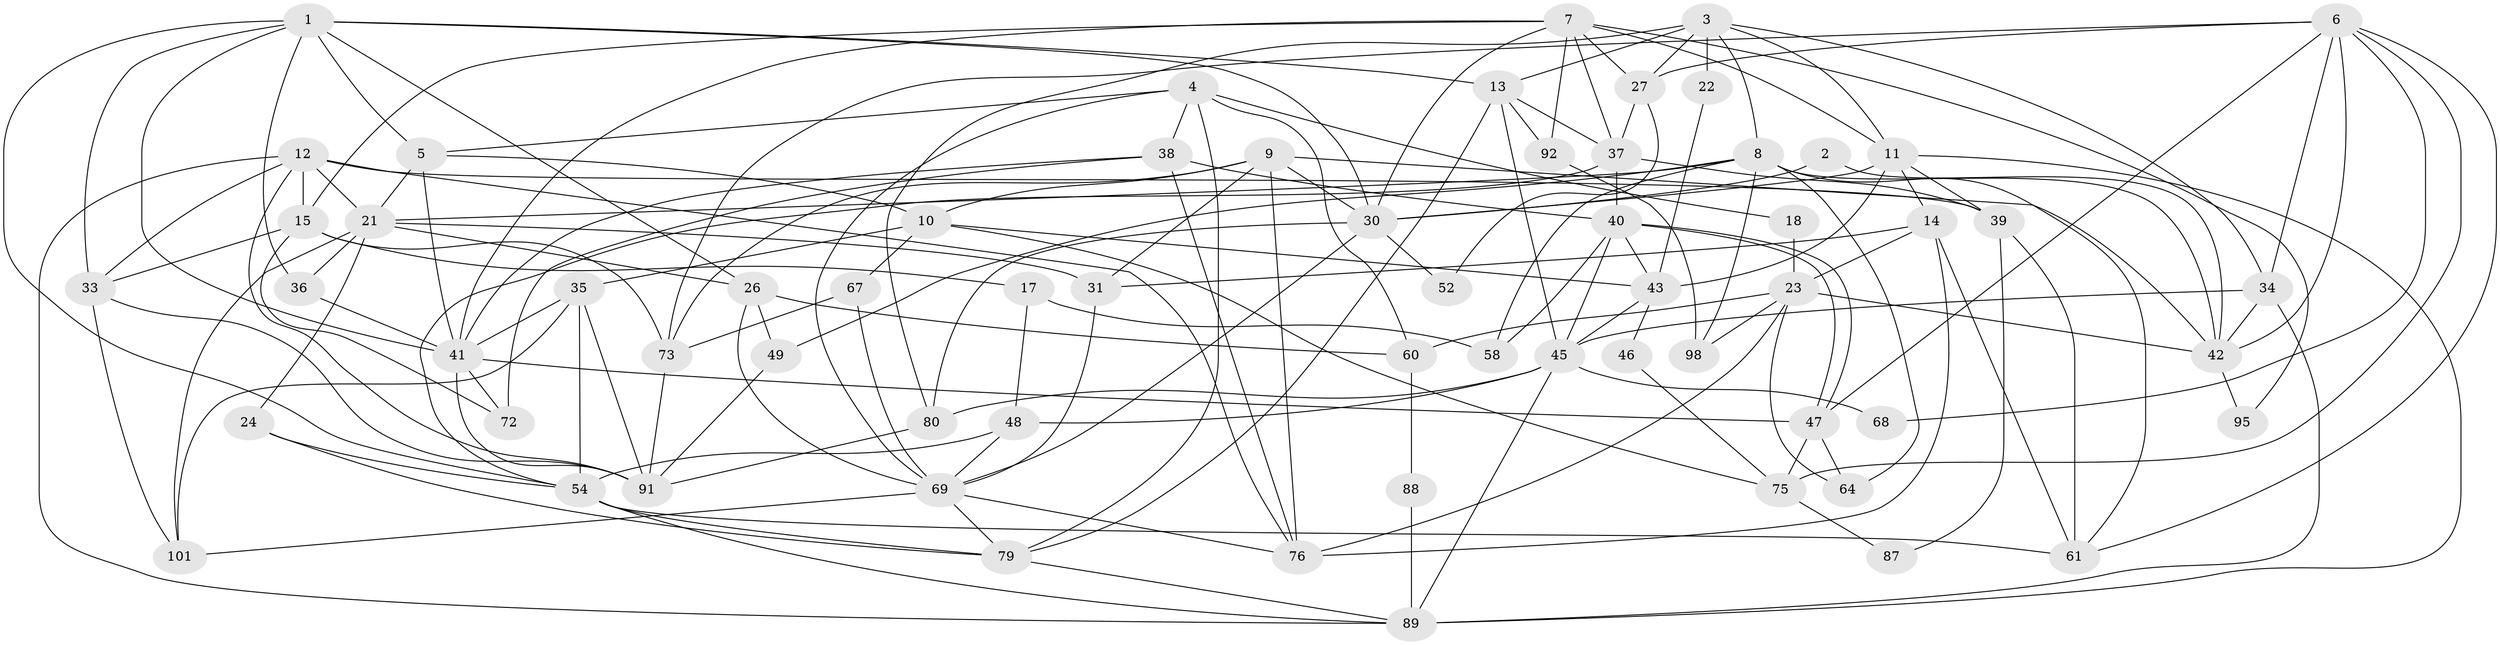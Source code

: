 // Generated by graph-tools (version 1.1) at 2025/24/03/03/25 07:24:00]
// undirected, 64 vertices, 163 edges
graph export_dot {
graph [start="1"]
  node [color=gray90,style=filled];
  1 [super="+20"];
  2;
  3 [super="+71"];
  4 [super="+51"];
  5;
  6 [super="+74"];
  7 [super="+96"];
  8 [super="+19"];
  9 [super="+78"];
  10 [super="+28"];
  11 [super="+25"];
  12 [super="+63"];
  13 [super="+57"];
  14 [super="+16"];
  15 [super="+59"];
  17;
  18;
  21 [super="+99"];
  22;
  23 [super="+29"];
  24;
  26 [super="+84"];
  27 [super="+32"];
  30 [super="+86"];
  31;
  33 [super="+55"];
  34 [super="+100"];
  35 [super="+66"];
  36;
  37;
  38 [super="+97"];
  39 [super="+53"];
  40 [super="+56"];
  41 [super="+77"];
  42 [super="+44"];
  43 [super="+65"];
  45 [super="+90"];
  46;
  47 [super="+62"];
  48 [super="+50"];
  49;
  52;
  54 [super="+70"];
  58;
  60 [super="+83"];
  61;
  64;
  67 [super="+81"];
  68;
  69 [super="+85"];
  72;
  73 [super="+94"];
  75;
  76 [super="+82"];
  79 [super="+102"];
  80;
  87;
  88;
  89;
  91 [super="+93"];
  92;
  95;
  98;
  101;
  1 -- 54;
  1 -- 41;
  1 -- 36;
  1 -- 5;
  1 -- 13;
  1 -- 30;
  1 -- 26;
  1 -- 33;
  2 -- 42;
  2 -- 30;
  3 -- 13;
  3 -- 27;
  3 -- 8;
  3 -- 80;
  3 -- 22;
  3 -- 11;
  3 -- 34;
  4 -- 5;
  4 -- 69;
  4 -- 18;
  4 -- 38;
  4 -- 79;
  4 -- 60;
  5 -- 21;
  5 -- 10;
  5 -- 41;
  6 -- 73;
  6 -- 75;
  6 -- 68;
  6 -- 27;
  6 -- 61;
  6 -- 47;
  6 -- 42;
  6 -- 34;
  7 -- 37;
  7 -- 11;
  7 -- 30;
  7 -- 15;
  7 -- 92;
  7 -- 95;
  7 -- 41;
  7 -- 27;
  8 -- 49;
  8 -- 58;
  8 -- 61;
  8 -- 21;
  8 -- 42;
  8 -- 98;
  8 -- 64;
  9 -- 10;
  9 -- 76;
  9 -- 30 [weight=2];
  9 -- 31;
  9 -- 42;
  9 -- 73;
  10 -- 35 [weight=2];
  10 -- 43;
  10 -- 75;
  10 -- 67;
  11 -- 89;
  11 -- 43;
  11 -- 39;
  11 -- 30;
  11 -- 14;
  12 -- 89;
  12 -- 21;
  12 -- 33;
  12 -- 39;
  12 -- 15;
  12 -- 76;
  12 -- 91;
  13 -- 37;
  13 -- 92;
  13 -- 45;
  13 -- 79;
  14 -- 61;
  14 -- 23;
  14 -- 31;
  14 -- 76;
  15 -- 73;
  15 -- 72;
  15 -- 17;
  15 -- 33;
  17 -- 48;
  17 -- 58;
  18 -- 23;
  21 -- 31;
  21 -- 26;
  21 -- 101;
  21 -- 24;
  21 -- 36;
  22 -- 43;
  23 -- 60;
  23 -- 64;
  23 -- 98;
  23 -- 42;
  23 -- 76;
  24 -- 54;
  24 -- 79;
  26 -- 49;
  26 -- 60;
  26 -- 69 [weight=2];
  27 -- 52;
  27 -- 37;
  30 -- 80;
  30 -- 52;
  30 -- 69;
  31 -- 69;
  33 -- 101;
  33 -- 91;
  34 -- 89;
  34 -- 42;
  34 -- 45;
  35 -- 101;
  35 -- 54;
  35 -- 41;
  35 -- 91;
  36 -- 41;
  37 -- 40;
  37 -- 39;
  37 -- 54;
  38 -- 76;
  38 -- 40;
  38 -- 72;
  38 -- 41;
  39 -- 61;
  39 -- 87;
  40 -- 58;
  40 -- 47;
  40 -- 47;
  40 -- 45;
  40 -- 43;
  41 -- 72;
  41 -- 47;
  41 -- 91;
  42 -- 95;
  43 -- 46;
  43 -- 45;
  45 -- 80;
  45 -- 68;
  45 -- 89;
  45 -- 48;
  46 -- 75;
  47 -- 64;
  47 -- 75;
  48 -- 69;
  48 -- 54;
  49 -- 91;
  54 -- 61;
  54 -- 89;
  54 -- 79;
  60 -- 88;
  67 -- 69;
  67 -- 73;
  69 -- 101;
  69 -- 79;
  69 -- 76;
  73 -- 91;
  75 -- 87;
  79 -- 89;
  80 -- 91;
  88 -- 89;
  92 -- 98;
}

